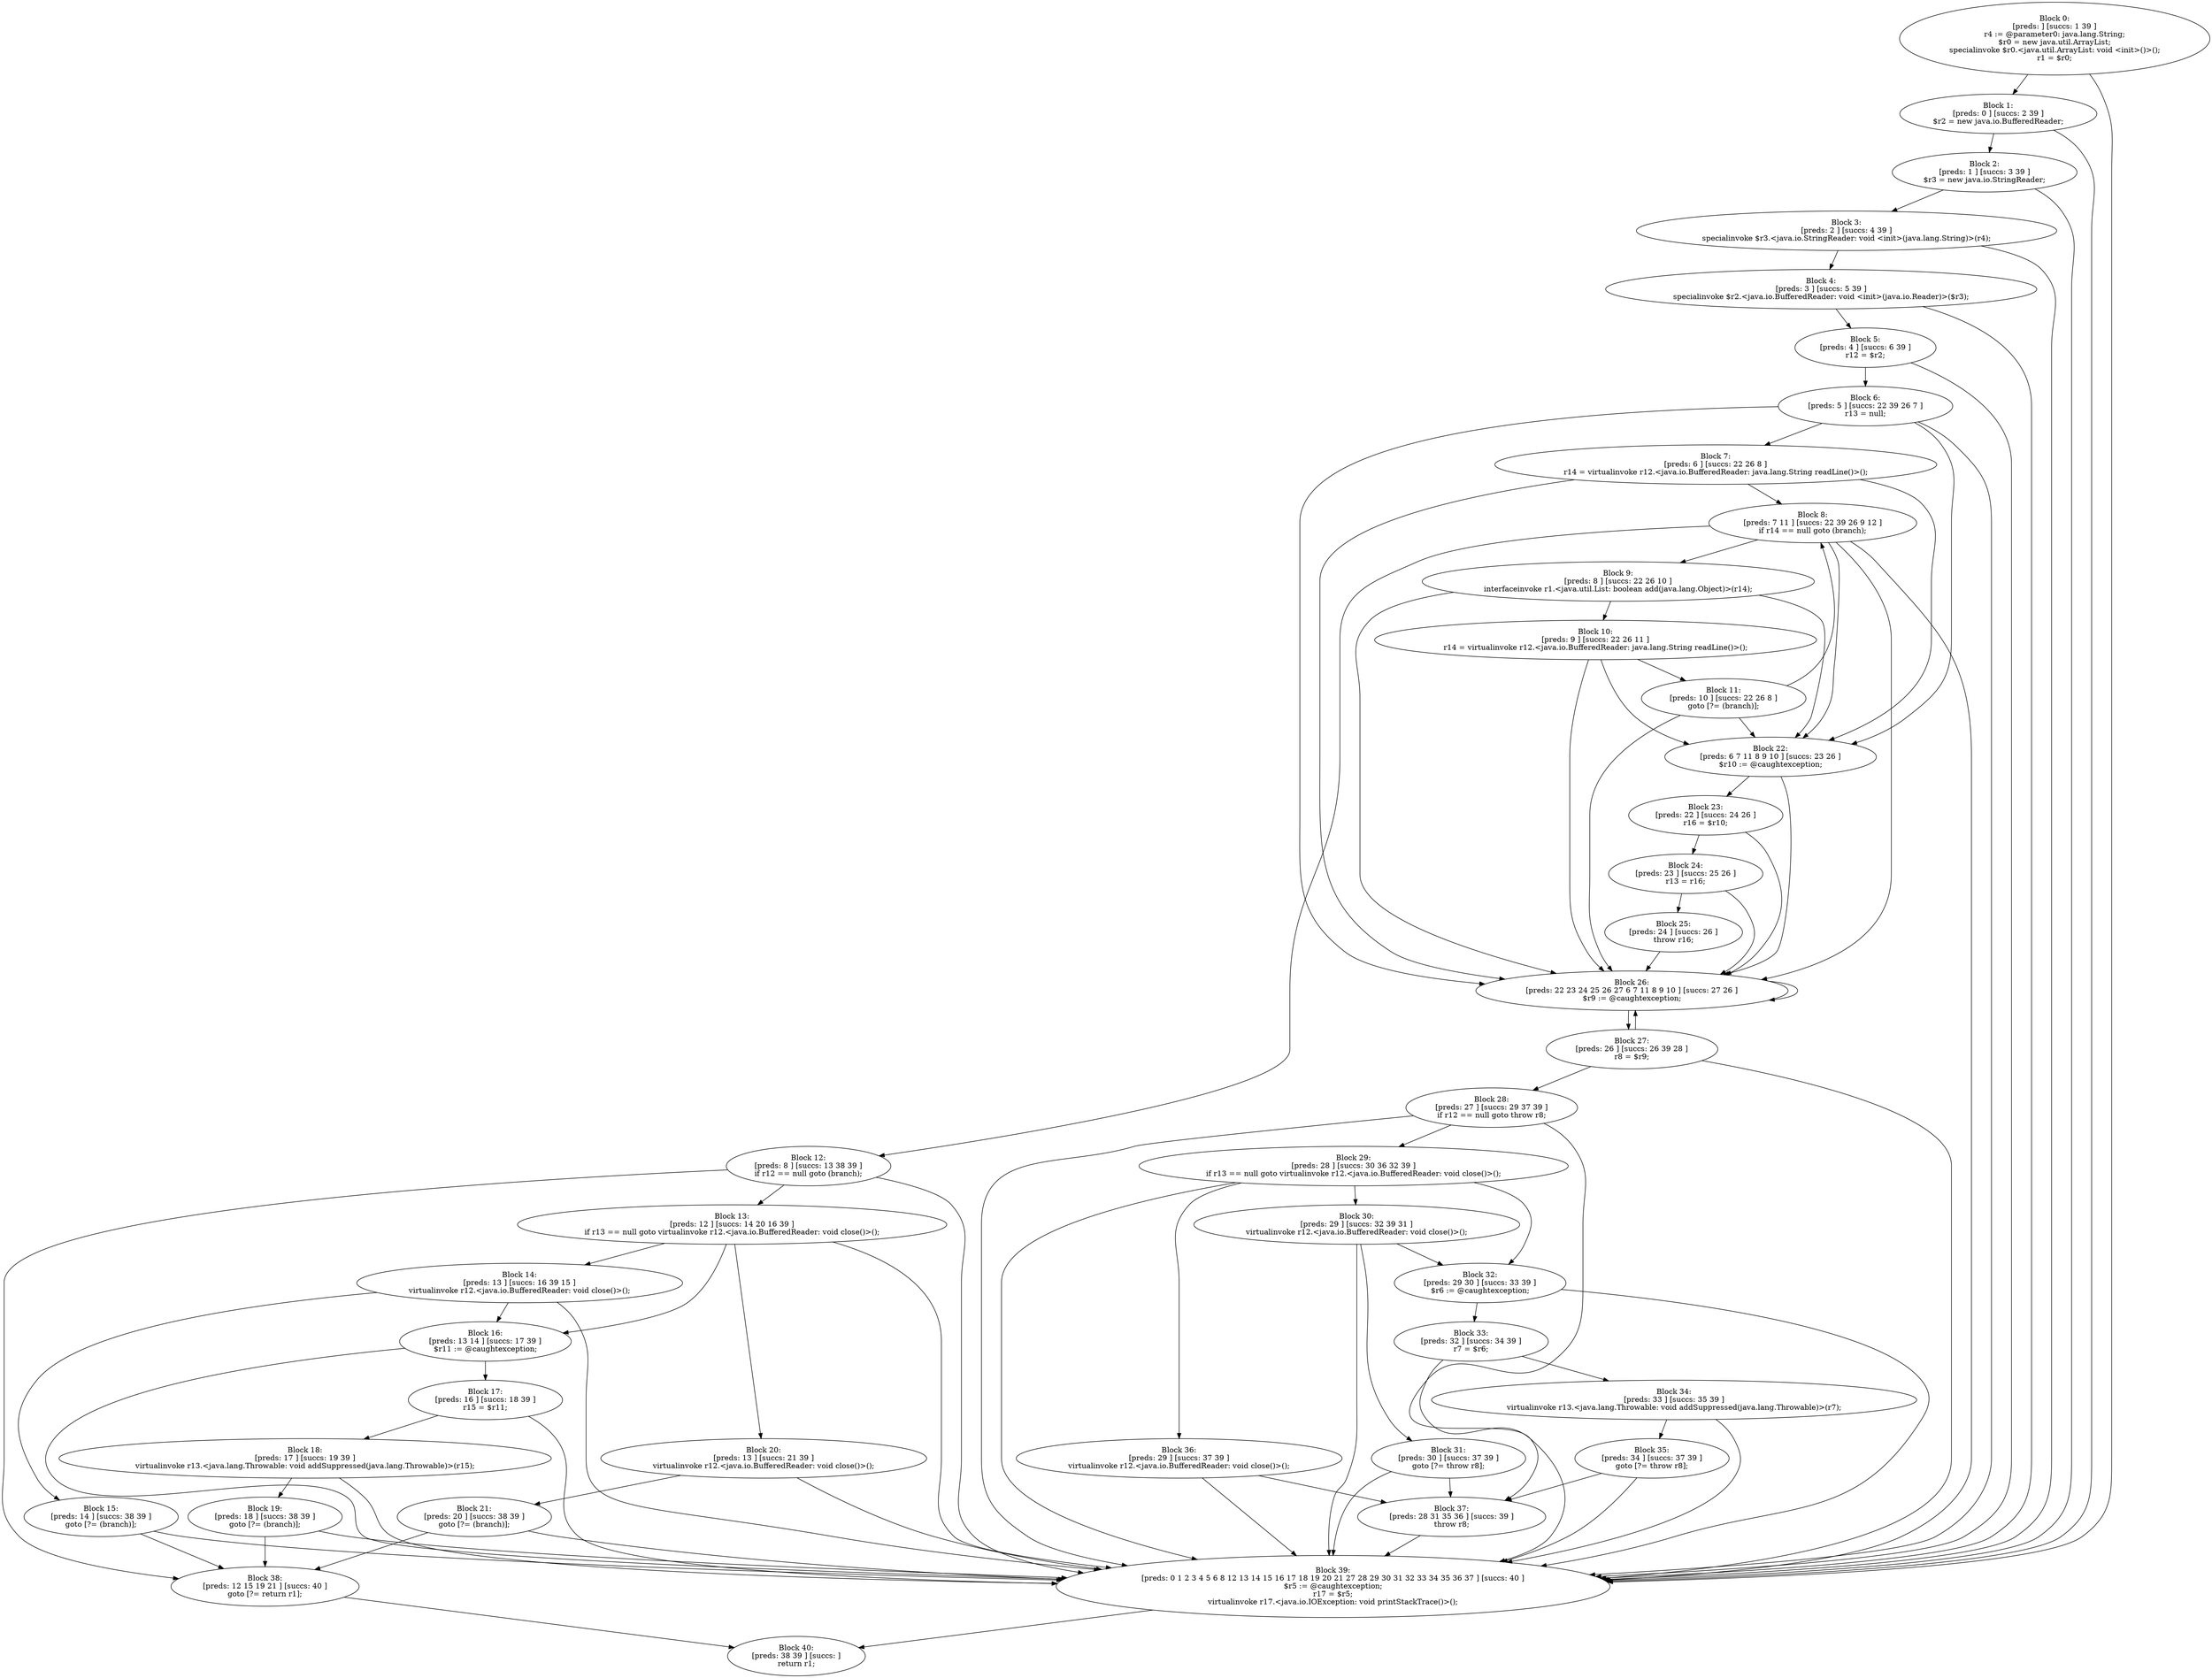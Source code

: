 digraph "unitGraph" {
    "Block 0:
[preds: ] [succs: 1 39 ]
r4 := @parameter0: java.lang.String;
$r0 = new java.util.ArrayList;
specialinvoke $r0.<java.util.ArrayList: void <init>()>();
r1 = $r0;
"
    "Block 1:
[preds: 0 ] [succs: 2 39 ]
$r2 = new java.io.BufferedReader;
"
    "Block 2:
[preds: 1 ] [succs: 3 39 ]
$r3 = new java.io.StringReader;
"
    "Block 3:
[preds: 2 ] [succs: 4 39 ]
specialinvoke $r3.<java.io.StringReader: void <init>(java.lang.String)>(r4);
"
    "Block 4:
[preds: 3 ] [succs: 5 39 ]
specialinvoke $r2.<java.io.BufferedReader: void <init>(java.io.Reader)>($r3);
"
    "Block 5:
[preds: 4 ] [succs: 6 39 ]
r12 = $r2;
"
    "Block 6:
[preds: 5 ] [succs: 22 39 26 7 ]
r13 = null;
"
    "Block 7:
[preds: 6 ] [succs: 22 26 8 ]
r14 = virtualinvoke r12.<java.io.BufferedReader: java.lang.String readLine()>();
"
    "Block 8:
[preds: 7 11 ] [succs: 22 39 26 9 12 ]
if r14 == null goto (branch);
"
    "Block 9:
[preds: 8 ] [succs: 22 26 10 ]
interfaceinvoke r1.<java.util.List: boolean add(java.lang.Object)>(r14);
"
    "Block 10:
[preds: 9 ] [succs: 22 26 11 ]
r14 = virtualinvoke r12.<java.io.BufferedReader: java.lang.String readLine()>();
"
    "Block 11:
[preds: 10 ] [succs: 22 26 8 ]
goto [?= (branch)];
"
    "Block 12:
[preds: 8 ] [succs: 13 38 39 ]
if r12 == null goto (branch);
"
    "Block 13:
[preds: 12 ] [succs: 14 20 16 39 ]
if r13 == null goto virtualinvoke r12.<java.io.BufferedReader: void close()>();
"
    "Block 14:
[preds: 13 ] [succs: 16 39 15 ]
virtualinvoke r12.<java.io.BufferedReader: void close()>();
"
    "Block 15:
[preds: 14 ] [succs: 38 39 ]
goto [?= (branch)];
"
    "Block 16:
[preds: 13 14 ] [succs: 17 39 ]
$r11 := @caughtexception;
"
    "Block 17:
[preds: 16 ] [succs: 18 39 ]
r15 = $r11;
"
    "Block 18:
[preds: 17 ] [succs: 19 39 ]
virtualinvoke r13.<java.lang.Throwable: void addSuppressed(java.lang.Throwable)>(r15);
"
    "Block 19:
[preds: 18 ] [succs: 38 39 ]
goto [?= (branch)];
"
    "Block 20:
[preds: 13 ] [succs: 21 39 ]
virtualinvoke r12.<java.io.BufferedReader: void close()>();
"
    "Block 21:
[preds: 20 ] [succs: 38 39 ]
goto [?= (branch)];
"
    "Block 22:
[preds: 6 7 11 8 9 10 ] [succs: 23 26 ]
$r10 := @caughtexception;
"
    "Block 23:
[preds: 22 ] [succs: 24 26 ]
r16 = $r10;
"
    "Block 24:
[preds: 23 ] [succs: 25 26 ]
r13 = r16;
"
    "Block 25:
[preds: 24 ] [succs: 26 ]
throw r16;
"
    "Block 26:
[preds: 22 23 24 25 26 27 6 7 11 8 9 10 ] [succs: 27 26 ]
$r9 := @caughtexception;
"
    "Block 27:
[preds: 26 ] [succs: 26 39 28 ]
r8 = $r9;
"
    "Block 28:
[preds: 27 ] [succs: 29 37 39 ]
if r12 == null goto throw r8;
"
    "Block 29:
[preds: 28 ] [succs: 30 36 32 39 ]
if r13 == null goto virtualinvoke r12.<java.io.BufferedReader: void close()>();
"
    "Block 30:
[preds: 29 ] [succs: 32 39 31 ]
virtualinvoke r12.<java.io.BufferedReader: void close()>();
"
    "Block 31:
[preds: 30 ] [succs: 37 39 ]
goto [?= throw r8];
"
    "Block 32:
[preds: 29 30 ] [succs: 33 39 ]
$r6 := @caughtexception;
"
    "Block 33:
[preds: 32 ] [succs: 34 39 ]
r7 = $r6;
"
    "Block 34:
[preds: 33 ] [succs: 35 39 ]
virtualinvoke r13.<java.lang.Throwable: void addSuppressed(java.lang.Throwable)>(r7);
"
    "Block 35:
[preds: 34 ] [succs: 37 39 ]
goto [?= throw r8];
"
    "Block 36:
[preds: 29 ] [succs: 37 39 ]
virtualinvoke r12.<java.io.BufferedReader: void close()>();
"
    "Block 37:
[preds: 28 31 35 36 ] [succs: 39 ]
throw r8;
"
    "Block 38:
[preds: 12 15 19 21 ] [succs: 40 ]
goto [?= return r1];
"
    "Block 39:
[preds: 0 1 2 3 4 5 6 8 12 13 14 15 16 17 18 19 20 21 27 28 29 30 31 32 33 34 35 36 37 ] [succs: 40 ]
$r5 := @caughtexception;
r17 = $r5;
virtualinvoke r17.<java.io.IOException: void printStackTrace()>();
"
    "Block 40:
[preds: 38 39 ] [succs: ]
return r1;
"
    "Block 0:
[preds: ] [succs: 1 39 ]
r4 := @parameter0: java.lang.String;
$r0 = new java.util.ArrayList;
specialinvoke $r0.<java.util.ArrayList: void <init>()>();
r1 = $r0;
"->"Block 1:
[preds: 0 ] [succs: 2 39 ]
$r2 = new java.io.BufferedReader;
";
    "Block 0:
[preds: ] [succs: 1 39 ]
r4 := @parameter0: java.lang.String;
$r0 = new java.util.ArrayList;
specialinvoke $r0.<java.util.ArrayList: void <init>()>();
r1 = $r0;
"->"Block 39:
[preds: 0 1 2 3 4 5 6 8 12 13 14 15 16 17 18 19 20 21 27 28 29 30 31 32 33 34 35 36 37 ] [succs: 40 ]
$r5 := @caughtexception;
r17 = $r5;
virtualinvoke r17.<java.io.IOException: void printStackTrace()>();
";
    "Block 1:
[preds: 0 ] [succs: 2 39 ]
$r2 = new java.io.BufferedReader;
"->"Block 2:
[preds: 1 ] [succs: 3 39 ]
$r3 = new java.io.StringReader;
";
    "Block 1:
[preds: 0 ] [succs: 2 39 ]
$r2 = new java.io.BufferedReader;
"->"Block 39:
[preds: 0 1 2 3 4 5 6 8 12 13 14 15 16 17 18 19 20 21 27 28 29 30 31 32 33 34 35 36 37 ] [succs: 40 ]
$r5 := @caughtexception;
r17 = $r5;
virtualinvoke r17.<java.io.IOException: void printStackTrace()>();
";
    "Block 2:
[preds: 1 ] [succs: 3 39 ]
$r3 = new java.io.StringReader;
"->"Block 3:
[preds: 2 ] [succs: 4 39 ]
specialinvoke $r3.<java.io.StringReader: void <init>(java.lang.String)>(r4);
";
    "Block 2:
[preds: 1 ] [succs: 3 39 ]
$r3 = new java.io.StringReader;
"->"Block 39:
[preds: 0 1 2 3 4 5 6 8 12 13 14 15 16 17 18 19 20 21 27 28 29 30 31 32 33 34 35 36 37 ] [succs: 40 ]
$r5 := @caughtexception;
r17 = $r5;
virtualinvoke r17.<java.io.IOException: void printStackTrace()>();
";
    "Block 3:
[preds: 2 ] [succs: 4 39 ]
specialinvoke $r3.<java.io.StringReader: void <init>(java.lang.String)>(r4);
"->"Block 4:
[preds: 3 ] [succs: 5 39 ]
specialinvoke $r2.<java.io.BufferedReader: void <init>(java.io.Reader)>($r3);
";
    "Block 3:
[preds: 2 ] [succs: 4 39 ]
specialinvoke $r3.<java.io.StringReader: void <init>(java.lang.String)>(r4);
"->"Block 39:
[preds: 0 1 2 3 4 5 6 8 12 13 14 15 16 17 18 19 20 21 27 28 29 30 31 32 33 34 35 36 37 ] [succs: 40 ]
$r5 := @caughtexception;
r17 = $r5;
virtualinvoke r17.<java.io.IOException: void printStackTrace()>();
";
    "Block 4:
[preds: 3 ] [succs: 5 39 ]
specialinvoke $r2.<java.io.BufferedReader: void <init>(java.io.Reader)>($r3);
"->"Block 5:
[preds: 4 ] [succs: 6 39 ]
r12 = $r2;
";
    "Block 4:
[preds: 3 ] [succs: 5 39 ]
specialinvoke $r2.<java.io.BufferedReader: void <init>(java.io.Reader)>($r3);
"->"Block 39:
[preds: 0 1 2 3 4 5 6 8 12 13 14 15 16 17 18 19 20 21 27 28 29 30 31 32 33 34 35 36 37 ] [succs: 40 ]
$r5 := @caughtexception;
r17 = $r5;
virtualinvoke r17.<java.io.IOException: void printStackTrace()>();
";
    "Block 5:
[preds: 4 ] [succs: 6 39 ]
r12 = $r2;
"->"Block 6:
[preds: 5 ] [succs: 22 39 26 7 ]
r13 = null;
";
    "Block 5:
[preds: 4 ] [succs: 6 39 ]
r12 = $r2;
"->"Block 39:
[preds: 0 1 2 3 4 5 6 8 12 13 14 15 16 17 18 19 20 21 27 28 29 30 31 32 33 34 35 36 37 ] [succs: 40 ]
$r5 := @caughtexception;
r17 = $r5;
virtualinvoke r17.<java.io.IOException: void printStackTrace()>();
";
    "Block 6:
[preds: 5 ] [succs: 22 39 26 7 ]
r13 = null;
"->"Block 22:
[preds: 6 7 11 8 9 10 ] [succs: 23 26 ]
$r10 := @caughtexception;
";
    "Block 6:
[preds: 5 ] [succs: 22 39 26 7 ]
r13 = null;
"->"Block 39:
[preds: 0 1 2 3 4 5 6 8 12 13 14 15 16 17 18 19 20 21 27 28 29 30 31 32 33 34 35 36 37 ] [succs: 40 ]
$r5 := @caughtexception;
r17 = $r5;
virtualinvoke r17.<java.io.IOException: void printStackTrace()>();
";
    "Block 6:
[preds: 5 ] [succs: 22 39 26 7 ]
r13 = null;
"->"Block 26:
[preds: 22 23 24 25 26 27 6 7 11 8 9 10 ] [succs: 27 26 ]
$r9 := @caughtexception;
";
    "Block 6:
[preds: 5 ] [succs: 22 39 26 7 ]
r13 = null;
"->"Block 7:
[preds: 6 ] [succs: 22 26 8 ]
r14 = virtualinvoke r12.<java.io.BufferedReader: java.lang.String readLine()>();
";
    "Block 7:
[preds: 6 ] [succs: 22 26 8 ]
r14 = virtualinvoke r12.<java.io.BufferedReader: java.lang.String readLine()>();
"->"Block 22:
[preds: 6 7 11 8 9 10 ] [succs: 23 26 ]
$r10 := @caughtexception;
";
    "Block 7:
[preds: 6 ] [succs: 22 26 8 ]
r14 = virtualinvoke r12.<java.io.BufferedReader: java.lang.String readLine()>();
"->"Block 26:
[preds: 22 23 24 25 26 27 6 7 11 8 9 10 ] [succs: 27 26 ]
$r9 := @caughtexception;
";
    "Block 7:
[preds: 6 ] [succs: 22 26 8 ]
r14 = virtualinvoke r12.<java.io.BufferedReader: java.lang.String readLine()>();
"->"Block 8:
[preds: 7 11 ] [succs: 22 39 26 9 12 ]
if r14 == null goto (branch);
";
    "Block 8:
[preds: 7 11 ] [succs: 22 39 26 9 12 ]
if r14 == null goto (branch);
"->"Block 22:
[preds: 6 7 11 8 9 10 ] [succs: 23 26 ]
$r10 := @caughtexception;
";
    "Block 8:
[preds: 7 11 ] [succs: 22 39 26 9 12 ]
if r14 == null goto (branch);
"->"Block 39:
[preds: 0 1 2 3 4 5 6 8 12 13 14 15 16 17 18 19 20 21 27 28 29 30 31 32 33 34 35 36 37 ] [succs: 40 ]
$r5 := @caughtexception;
r17 = $r5;
virtualinvoke r17.<java.io.IOException: void printStackTrace()>();
";
    "Block 8:
[preds: 7 11 ] [succs: 22 39 26 9 12 ]
if r14 == null goto (branch);
"->"Block 26:
[preds: 22 23 24 25 26 27 6 7 11 8 9 10 ] [succs: 27 26 ]
$r9 := @caughtexception;
";
    "Block 8:
[preds: 7 11 ] [succs: 22 39 26 9 12 ]
if r14 == null goto (branch);
"->"Block 9:
[preds: 8 ] [succs: 22 26 10 ]
interfaceinvoke r1.<java.util.List: boolean add(java.lang.Object)>(r14);
";
    "Block 8:
[preds: 7 11 ] [succs: 22 39 26 9 12 ]
if r14 == null goto (branch);
"->"Block 12:
[preds: 8 ] [succs: 13 38 39 ]
if r12 == null goto (branch);
";
    "Block 9:
[preds: 8 ] [succs: 22 26 10 ]
interfaceinvoke r1.<java.util.List: boolean add(java.lang.Object)>(r14);
"->"Block 22:
[preds: 6 7 11 8 9 10 ] [succs: 23 26 ]
$r10 := @caughtexception;
";
    "Block 9:
[preds: 8 ] [succs: 22 26 10 ]
interfaceinvoke r1.<java.util.List: boolean add(java.lang.Object)>(r14);
"->"Block 26:
[preds: 22 23 24 25 26 27 6 7 11 8 9 10 ] [succs: 27 26 ]
$r9 := @caughtexception;
";
    "Block 9:
[preds: 8 ] [succs: 22 26 10 ]
interfaceinvoke r1.<java.util.List: boolean add(java.lang.Object)>(r14);
"->"Block 10:
[preds: 9 ] [succs: 22 26 11 ]
r14 = virtualinvoke r12.<java.io.BufferedReader: java.lang.String readLine()>();
";
    "Block 10:
[preds: 9 ] [succs: 22 26 11 ]
r14 = virtualinvoke r12.<java.io.BufferedReader: java.lang.String readLine()>();
"->"Block 22:
[preds: 6 7 11 8 9 10 ] [succs: 23 26 ]
$r10 := @caughtexception;
";
    "Block 10:
[preds: 9 ] [succs: 22 26 11 ]
r14 = virtualinvoke r12.<java.io.BufferedReader: java.lang.String readLine()>();
"->"Block 26:
[preds: 22 23 24 25 26 27 6 7 11 8 9 10 ] [succs: 27 26 ]
$r9 := @caughtexception;
";
    "Block 10:
[preds: 9 ] [succs: 22 26 11 ]
r14 = virtualinvoke r12.<java.io.BufferedReader: java.lang.String readLine()>();
"->"Block 11:
[preds: 10 ] [succs: 22 26 8 ]
goto [?= (branch)];
";
    "Block 11:
[preds: 10 ] [succs: 22 26 8 ]
goto [?= (branch)];
"->"Block 22:
[preds: 6 7 11 8 9 10 ] [succs: 23 26 ]
$r10 := @caughtexception;
";
    "Block 11:
[preds: 10 ] [succs: 22 26 8 ]
goto [?= (branch)];
"->"Block 26:
[preds: 22 23 24 25 26 27 6 7 11 8 9 10 ] [succs: 27 26 ]
$r9 := @caughtexception;
";
    "Block 11:
[preds: 10 ] [succs: 22 26 8 ]
goto [?= (branch)];
"->"Block 8:
[preds: 7 11 ] [succs: 22 39 26 9 12 ]
if r14 == null goto (branch);
";
    "Block 12:
[preds: 8 ] [succs: 13 38 39 ]
if r12 == null goto (branch);
"->"Block 13:
[preds: 12 ] [succs: 14 20 16 39 ]
if r13 == null goto virtualinvoke r12.<java.io.BufferedReader: void close()>();
";
    "Block 12:
[preds: 8 ] [succs: 13 38 39 ]
if r12 == null goto (branch);
"->"Block 38:
[preds: 12 15 19 21 ] [succs: 40 ]
goto [?= return r1];
";
    "Block 12:
[preds: 8 ] [succs: 13 38 39 ]
if r12 == null goto (branch);
"->"Block 39:
[preds: 0 1 2 3 4 5 6 8 12 13 14 15 16 17 18 19 20 21 27 28 29 30 31 32 33 34 35 36 37 ] [succs: 40 ]
$r5 := @caughtexception;
r17 = $r5;
virtualinvoke r17.<java.io.IOException: void printStackTrace()>();
";
    "Block 13:
[preds: 12 ] [succs: 14 20 16 39 ]
if r13 == null goto virtualinvoke r12.<java.io.BufferedReader: void close()>();
"->"Block 14:
[preds: 13 ] [succs: 16 39 15 ]
virtualinvoke r12.<java.io.BufferedReader: void close()>();
";
    "Block 13:
[preds: 12 ] [succs: 14 20 16 39 ]
if r13 == null goto virtualinvoke r12.<java.io.BufferedReader: void close()>();
"->"Block 20:
[preds: 13 ] [succs: 21 39 ]
virtualinvoke r12.<java.io.BufferedReader: void close()>();
";
    "Block 13:
[preds: 12 ] [succs: 14 20 16 39 ]
if r13 == null goto virtualinvoke r12.<java.io.BufferedReader: void close()>();
"->"Block 16:
[preds: 13 14 ] [succs: 17 39 ]
$r11 := @caughtexception;
";
    "Block 13:
[preds: 12 ] [succs: 14 20 16 39 ]
if r13 == null goto virtualinvoke r12.<java.io.BufferedReader: void close()>();
"->"Block 39:
[preds: 0 1 2 3 4 5 6 8 12 13 14 15 16 17 18 19 20 21 27 28 29 30 31 32 33 34 35 36 37 ] [succs: 40 ]
$r5 := @caughtexception;
r17 = $r5;
virtualinvoke r17.<java.io.IOException: void printStackTrace()>();
";
    "Block 14:
[preds: 13 ] [succs: 16 39 15 ]
virtualinvoke r12.<java.io.BufferedReader: void close()>();
"->"Block 16:
[preds: 13 14 ] [succs: 17 39 ]
$r11 := @caughtexception;
";
    "Block 14:
[preds: 13 ] [succs: 16 39 15 ]
virtualinvoke r12.<java.io.BufferedReader: void close()>();
"->"Block 39:
[preds: 0 1 2 3 4 5 6 8 12 13 14 15 16 17 18 19 20 21 27 28 29 30 31 32 33 34 35 36 37 ] [succs: 40 ]
$r5 := @caughtexception;
r17 = $r5;
virtualinvoke r17.<java.io.IOException: void printStackTrace()>();
";
    "Block 14:
[preds: 13 ] [succs: 16 39 15 ]
virtualinvoke r12.<java.io.BufferedReader: void close()>();
"->"Block 15:
[preds: 14 ] [succs: 38 39 ]
goto [?= (branch)];
";
    "Block 15:
[preds: 14 ] [succs: 38 39 ]
goto [?= (branch)];
"->"Block 38:
[preds: 12 15 19 21 ] [succs: 40 ]
goto [?= return r1];
";
    "Block 15:
[preds: 14 ] [succs: 38 39 ]
goto [?= (branch)];
"->"Block 39:
[preds: 0 1 2 3 4 5 6 8 12 13 14 15 16 17 18 19 20 21 27 28 29 30 31 32 33 34 35 36 37 ] [succs: 40 ]
$r5 := @caughtexception;
r17 = $r5;
virtualinvoke r17.<java.io.IOException: void printStackTrace()>();
";
    "Block 16:
[preds: 13 14 ] [succs: 17 39 ]
$r11 := @caughtexception;
"->"Block 17:
[preds: 16 ] [succs: 18 39 ]
r15 = $r11;
";
    "Block 16:
[preds: 13 14 ] [succs: 17 39 ]
$r11 := @caughtexception;
"->"Block 39:
[preds: 0 1 2 3 4 5 6 8 12 13 14 15 16 17 18 19 20 21 27 28 29 30 31 32 33 34 35 36 37 ] [succs: 40 ]
$r5 := @caughtexception;
r17 = $r5;
virtualinvoke r17.<java.io.IOException: void printStackTrace()>();
";
    "Block 17:
[preds: 16 ] [succs: 18 39 ]
r15 = $r11;
"->"Block 18:
[preds: 17 ] [succs: 19 39 ]
virtualinvoke r13.<java.lang.Throwable: void addSuppressed(java.lang.Throwable)>(r15);
";
    "Block 17:
[preds: 16 ] [succs: 18 39 ]
r15 = $r11;
"->"Block 39:
[preds: 0 1 2 3 4 5 6 8 12 13 14 15 16 17 18 19 20 21 27 28 29 30 31 32 33 34 35 36 37 ] [succs: 40 ]
$r5 := @caughtexception;
r17 = $r5;
virtualinvoke r17.<java.io.IOException: void printStackTrace()>();
";
    "Block 18:
[preds: 17 ] [succs: 19 39 ]
virtualinvoke r13.<java.lang.Throwable: void addSuppressed(java.lang.Throwable)>(r15);
"->"Block 19:
[preds: 18 ] [succs: 38 39 ]
goto [?= (branch)];
";
    "Block 18:
[preds: 17 ] [succs: 19 39 ]
virtualinvoke r13.<java.lang.Throwable: void addSuppressed(java.lang.Throwable)>(r15);
"->"Block 39:
[preds: 0 1 2 3 4 5 6 8 12 13 14 15 16 17 18 19 20 21 27 28 29 30 31 32 33 34 35 36 37 ] [succs: 40 ]
$r5 := @caughtexception;
r17 = $r5;
virtualinvoke r17.<java.io.IOException: void printStackTrace()>();
";
    "Block 19:
[preds: 18 ] [succs: 38 39 ]
goto [?= (branch)];
"->"Block 38:
[preds: 12 15 19 21 ] [succs: 40 ]
goto [?= return r1];
";
    "Block 19:
[preds: 18 ] [succs: 38 39 ]
goto [?= (branch)];
"->"Block 39:
[preds: 0 1 2 3 4 5 6 8 12 13 14 15 16 17 18 19 20 21 27 28 29 30 31 32 33 34 35 36 37 ] [succs: 40 ]
$r5 := @caughtexception;
r17 = $r5;
virtualinvoke r17.<java.io.IOException: void printStackTrace()>();
";
    "Block 20:
[preds: 13 ] [succs: 21 39 ]
virtualinvoke r12.<java.io.BufferedReader: void close()>();
"->"Block 21:
[preds: 20 ] [succs: 38 39 ]
goto [?= (branch)];
";
    "Block 20:
[preds: 13 ] [succs: 21 39 ]
virtualinvoke r12.<java.io.BufferedReader: void close()>();
"->"Block 39:
[preds: 0 1 2 3 4 5 6 8 12 13 14 15 16 17 18 19 20 21 27 28 29 30 31 32 33 34 35 36 37 ] [succs: 40 ]
$r5 := @caughtexception;
r17 = $r5;
virtualinvoke r17.<java.io.IOException: void printStackTrace()>();
";
    "Block 21:
[preds: 20 ] [succs: 38 39 ]
goto [?= (branch)];
"->"Block 38:
[preds: 12 15 19 21 ] [succs: 40 ]
goto [?= return r1];
";
    "Block 21:
[preds: 20 ] [succs: 38 39 ]
goto [?= (branch)];
"->"Block 39:
[preds: 0 1 2 3 4 5 6 8 12 13 14 15 16 17 18 19 20 21 27 28 29 30 31 32 33 34 35 36 37 ] [succs: 40 ]
$r5 := @caughtexception;
r17 = $r5;
virtualinvoke r17.<java.io.IOException: void printStackTrace()>();
";
    "Block 22:
[preds: 6 7 11 8 9 10 ] [succs: 23 26 ]
$r10 := @caughtexception;
"->"Block 23:
[preds: 22 ] [succs: 24 26 ]
r16 = $r10;
";
    "Block 22:
[preds: 6 7 11 8 9 10 ] [succs: 23 26 ]
$r10 := @caughtexception;
"->"Block 26:
[preds: 22 23 24 25 26 27 6 7 11 8 9 10 ] [succs: 27 26 ]
$r9 := @caughtexception;
";
    "Block 23:
[preds: 22 ] [succs: 24 26 ]
r16 = $r10;
"->"Block 24:
[preds: 23 ] [succs: 25 26 ]
r13 = r16;
";
    "Block 23:
[preds: 22 ] [succs: 24 26 ]
r16 = $r10;
"->"Block 26:
[preds: 22 23 24 25 26 27 6 7 11 8 9 10 ] [succs: 27 26 ]
$r9 := @caughtexception;
";
    "Block 24:
[preds: 23 ] [succs: 25 26 ]
r13 = r16;
"->"Block 25:
[preds: 24 ] [succs: 26 ]
throw r16;
";
    "Block 24:
[preds: 23 ] [succs: 25 26 ]
r13 = r16;
"->"Block 26:
[preds: 22 23 24 25 26 27 6 7 11 8 9 10 ] [succs: 27 26 ]
$r9 := @caughtexception;
";
    "Block 25:
[preds: 24 ] [succs: 26 ]
throw r16;
"->"Block 26:
[preds: 22 23 24 25 26 27 6 7 11 8 9 10 ] [succs: 27 26 ]
$r9 := @caughtexception;
";
    "Block 26:
[preds: 22 23 24 25 26 27 6 7 11 8 9 10 ] [succs: 27 26 ]
$r9 := @caughtexception;
"->"Block 27:
[preds: 26 ] [succs: 26 39 28 ]
r8 = $r9;
";
    "Block 26:
[preds: 22 23 24 25 26 27 6 7 11 8 9 10 ] [succs: 27 26 ]
$r9 := @caughtexception;
"->"Block 26:
[preds: 22 23 24 25 26 27 6 7 11 8 9 10 ] [succs: 27 26 ]
$r9 := @caughtexception;
";
    "Block 27:
[preds: 26 ] [succs: 26 39 28 ]
r8 = $r9;
"->"Block 26:
[preds: 22 23 24 25 26 27 6 7 11 8 9 10 ] [succs: 27 26 ]
$r9 := @caughtexception;
";
    "Block 27:
[preds: 26 ] [succs: 26 39 28 ]
r8 = $r9;
"->"Block 39:
[preds: 0 1 2 3 4 5 6 8 12 13 14 15 16 17 18 19 20 21 27 28 29 30 31 32 33 34 35 36 37 ] [succs: 40 ]
$r5 := @caughtexception;
r17 = $r5;
virtualinvoke r17.<java.io.IOException: void printStackTrace()>();
";
    "Block 27:
[preds: 26 ] [succs: 26 39 28 ]
r8 = $r9;
"->"Block 28:
[preds: 27 ] [succs: 29 37 39 ]
if r12 == null goto throw r8;
";
    "Block 28:
[preds: 27 ] [succs: 29 37 39 ]
if r12 == null goto throw r8;
"->"Block 29:
[preds: 28 ] [succs: 30 36 32 39 ]
if r13 == null goto virtualinvoke r12.<java.io.BufferedReader: void close()>();
";
    "Block 28:
[preds: 27 ] [succs: 29 37 39 ]
if r12 == null goto throw r8;
"->"Block 37:
[preds: 28 31 35 36 ] [succs: 39 ]
throw r8;
";
    "Block 28:
[preds: 27 ] [succs: 29 37 39 ]
if r12 == null goto throw r8;
"->"Block 39:
[preds: 0 1 2 3 4 5 6 8 12 13 14 15 16 17 18 19 20 21 27 28 29 30 31 32 33 34 35 36 37 ] [succs: 40 ]
$r5 := @caughtexception;
r17 = $r5;
virtualinvoke r17.<java.io.IOException: void printStackTrace()>();
";
    "Block 29:
[preds: 28 ] [succs: 30 36 32 39 ]
if r13 == null goto virtualinvoke r12.<java.io.BufferedReader: void close()>();
"->"Block 30:
[preds: 29 ] [succs: 32 39 31 ]
virtualinvoke r12.<java.io.BufferedReader: void close()>();
";
    "Block 29:
[preds: 28 ] [succs: 30 36 32 39 ]
if r13 == null goto virtualinvoke r12.<java.io.BufferedReader: void close()>();
"->"Block 36:
[preds: 29 ] [succs: 37 39 ]
virtualinvoke r12.<java.io.BufferedReader: void close()>();
";
    "Block 29:
[preds: 28 ] [succs: 30 36 32 39 ]
if r13 == null goto virtualinvoke r12.<java.io.BufferedReader: void close()>();
"->"Block 32:
[preds: 29 30 ] [succs: 33 39 ]
$r6 := @caughtexception;
";
    "Block 29:
[preds: 28 ] [succs: 30 36 32 39 ]
if r13 == null goto virtualinvoke r12.<java.io.BufferedReader: void close()>();
"->"Block 39:
[preds: 0 1 2 3 4 5 6 8 12 13 14 15 16 17 18 19 20 21 27 28 29 30 31 32 33 34 35 36 37 ] [succs: 40 ]
$r5 := @caughtexception;
r17 = $r5;
virtualinvoke r17.<java.io.IOException: void printStackTrace()>();
";
    "Block 30:
[preds: 29 ] [succs: 32 39 31 ]
virtualinvoke r12.<java.io.BufferedReader: void close()>();
"->"Block 32:
[preds: 29 30 ] [succs: 33 39 ]
$r6 := @caughtexception;
";
    "Block 30:
[preds: 29 ] [succs: 32 39 31 ]
virtualinvoke r12.<java.io.BufferedReader: void close()>();
"->"Block 39:
[preds: 0 1 2 3 4 5 6 8 12 13 14 15 16 17 18 19 20 21 27 28 29 30 31 32 33 34 35 36 37 ] [succs: 40 ]
$r5 := @caughtexception;
r17 = $r5;
virtualinvoke r17.<java.io.IOException: void printStackTrace()>();
";
    "Block 30:
[preds: 29 ] [succs: 32 39 31 ]
virtualinvoke r12.<java.io.BufferedReader: void close()>();
"->"Block 31:
[preds: 30 ] [succs: 37 39 ]
goto [?= throw r8];
";
    "Block 31:
[preds: 30 ] [succs: 37 39 ]
goto [?= throw r8];
"->"Block 37:
[preds: 28 31 35 36 ] [succs: 39 ]
throw r8;
";
    "Block 31:
[preds: 30 ] [succs: 37 39 ]
goto [?= throw r8];
"->"Block 39:
[preds: 0 1 2 3 4 5 6 8 12 13 14 15 16 17 18 19 20 21 27 28 29 30 31 32 33 34 35 36 37 ] [succs: 40 ]
$r5 := @caughtexception;
r17 = $r5;
virtualinvoke r17.<java.io.IOException: void printStackTrace()>();
";
    "Block 32:
[preds: 29 30 ] [succs: 33 39 ]
$r6 := @caughtexception;
"->"Block 33:
[preds: 32 ] [succs: 34 39 ]
r7 = $r6;
";
    "Block 32:
[preds: 29 30 ] [succs: 33 39 ]
$r6 := @caughtexception;
"->"Block 39:
[preds: 0 1 2 3 4 5 6 8 12 13 14 15 16 17 18 19 20 21 27 28 29 30 31 32 33 34 35 36 37 ] [succs: 40 ]
$r5 := @caughtexception;
r17 = $r5;
virtualinvoke r17.<java.io.IOException: void printStackTrace()>();
";
    "Block 33:
[preds: 32 ] [succs: 34 39 ]
r7 = $r6;
"->"Block 34:
[preds: 33 ] [succs: 35 39 ]
virtualinvoke r13.<java.lang.Throwable: void addSuppressed(java.lang.Throwable)>(r7);
";
    "Block 33:
[preds: 32 ] [succs: 34 39 ]
r7 = $r6;
"->"Block 39:
[preds: 0 1 2 3 4 5 6 8 12 13 14 15 16 17 18 19 20 21 27 28 29 30 31 32 33 34 35 36 37 ] [succs: 40 ]
$r5 := @caughtexception;
r17 = $r5;
virtualinvoke r17.<java.io.IOException: void printStackTrace()>();
";
    "Block 34:
[preds: 33 ] [succs: 35 39 ]
virtualinvoke r13.<java.lang.Throwable: void addSuppressed(java.lang.Throwable)>(r7);
"->"Block 35:
[preds: 34 ] [succs: 37 39 ]
goto [?= throw r8];
";
    "Block 34:
[preds: 33 ] [succs: 35 39 ]
virtualinvoke r13.<java.lang.Throwable: void addSuppressed(java.lang.Throwable)>(r7);
"->"Block 39:
[preds: 0 1 2 3 4 5 6 8 12 13 14 15 16 17 18 19 20 21 27 28 29 30 31 32 33 34 35 36 37 ] [succs: 40 ]
$r5 := @caughtexception;
r17 = $r5;
virtualinvoke r17.<java.io.IOException: void printStackTrace()>();
";
    "Block 35:
[preds: 34 ] [succs: 37 39 ]
goto [?= throw r8];
"->"Block 37:
[preds: 28 31 35 36 ] [succs: 39 ]
throw r8;
";
    "Block 35:
[preds: 34 ] [succs: 37 39 ]
goto [?= throw r8];
"->"Block 39:
[preds: 0 1 2 3 4 5 6 8 12 13 14 15 16 17 18 19 20 21 27 28 29 30 31 32 33 34 35 36 37 ] [succs: 40 ]
$r5 := @caughtexception;
r17 = $r5;
virtualinvoke r17.<java.io.IOException: void printStackTrace()>();
";
    "Block 36:
[preds: 29 ] [succs: 37 39 ]
virtualinvoke r12.<java.io.BufferedReader: void close()>();
"->"Block 37:
[preds: 28 31 35 36 ] [succs: 39 ]
throw r8;
";
    "Block 36:
[preds: 29 ] [succs: 37 39 ]
virtualinvoke r12.<java.io.BufferedReader: void close()>();
"->"Block 39:
[preds: 0 1 2 3 4 5 6 8 12 13 14 15 16 17 18 19 20 21 27 28 29 30 31 32 33 34 35 36 37 ] [succs: 40 ]
$r5 := @caughtexception;
r17 = $r5;
virtualinvoke r17.<java.io.IOException: void printStackTrace()>();
";
    "Block 37:
[preds: 28 31 35 36 ] [succs: 39 ]
throw r8;
"->"Block 39:
[preds: 0 1 2 3 4 5 6 8 12 13 14 15 16 17 18 19 20 21 27 28 29 30 31 32 33 34 35 36 37 ] [succs: 40 ]
$r5 := @caughtexception;
r17 = $r5;
virtualinvoke r17.<java.io.IOException: void printStackTrace()>();
";
    "Block 38:
[preds: 12 15 19 21 ] [succs: 40 ]
goto [?= return r1];
"->"Block 40:
[preds: 38 39 ] [succs: ]
return r1;
";
    "Block 39:
[preds: 0 1 2 3 4 5 6 8 12 13 14 15 16 17 18 19 20 21 27 28 29 30 31 32 33 34 35 36 37 ] [succs: 40 ]
$r5 := @caughtexception;
r17 = $r5;
virtualinvoke r17.<java.io.IOException: void printStackTrace()>();
"->"Block 40:
[preds: 38 39 ] [succs: ]
return r1;
";
}
